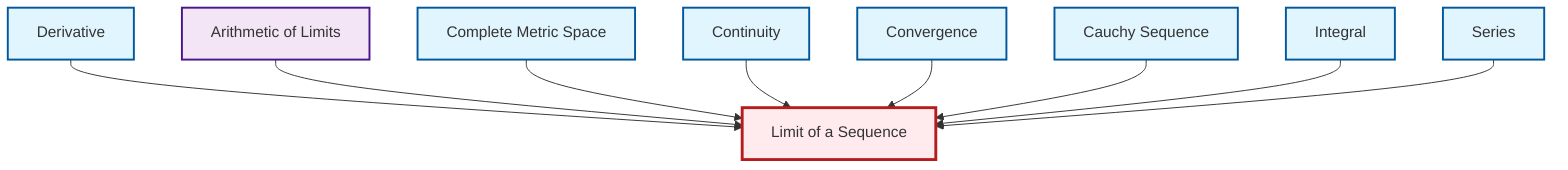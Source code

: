 graph TD
    classDef definition fill:#e1f5fe,stroke:#01579b,stroke-width:2px
    classDef theorem fill:#f3e5f5,stroke:#4a148c,stroke-width:2px
    classDef axiom fill:#fff3e0,stroke:#e65100,stroke-width:2px
    classDef example fill:#e8f5e9,stroke:#1b5e20,stroke-width:2px
    classDef current fill:#ffebee,stroke:#b71c1c,stroke-width:3px
    def-derivative["Derivative"]:::definition
    def-complete-metric-space["Complete Metric Space"]:::definition
    def-convergence["Convergence"]:::definition
    def-cauchy-sequence["Cauchy Sequence"]:::definition
    def-series["Series"]:::definition
    def-integral["Integral"]:::definition
    def-continuity["Continuity"]:::definition
    thm-limit-arithmetic["Arithmetic of Limits"]:::theorem
    def-limit["Limit of a Sequence"]:::definition
    def-derivative --> def-limit
    thm-limit-arithmetic --> def-limit
    def-complete-metric-space --> def-limit
    def-continuity --> def-limit
    def-convergence --> def-limit
    def-cauchy-sequence --> def-limit
    def-integral --> def-limit
    def-series --> def-limit
    class def-limit current